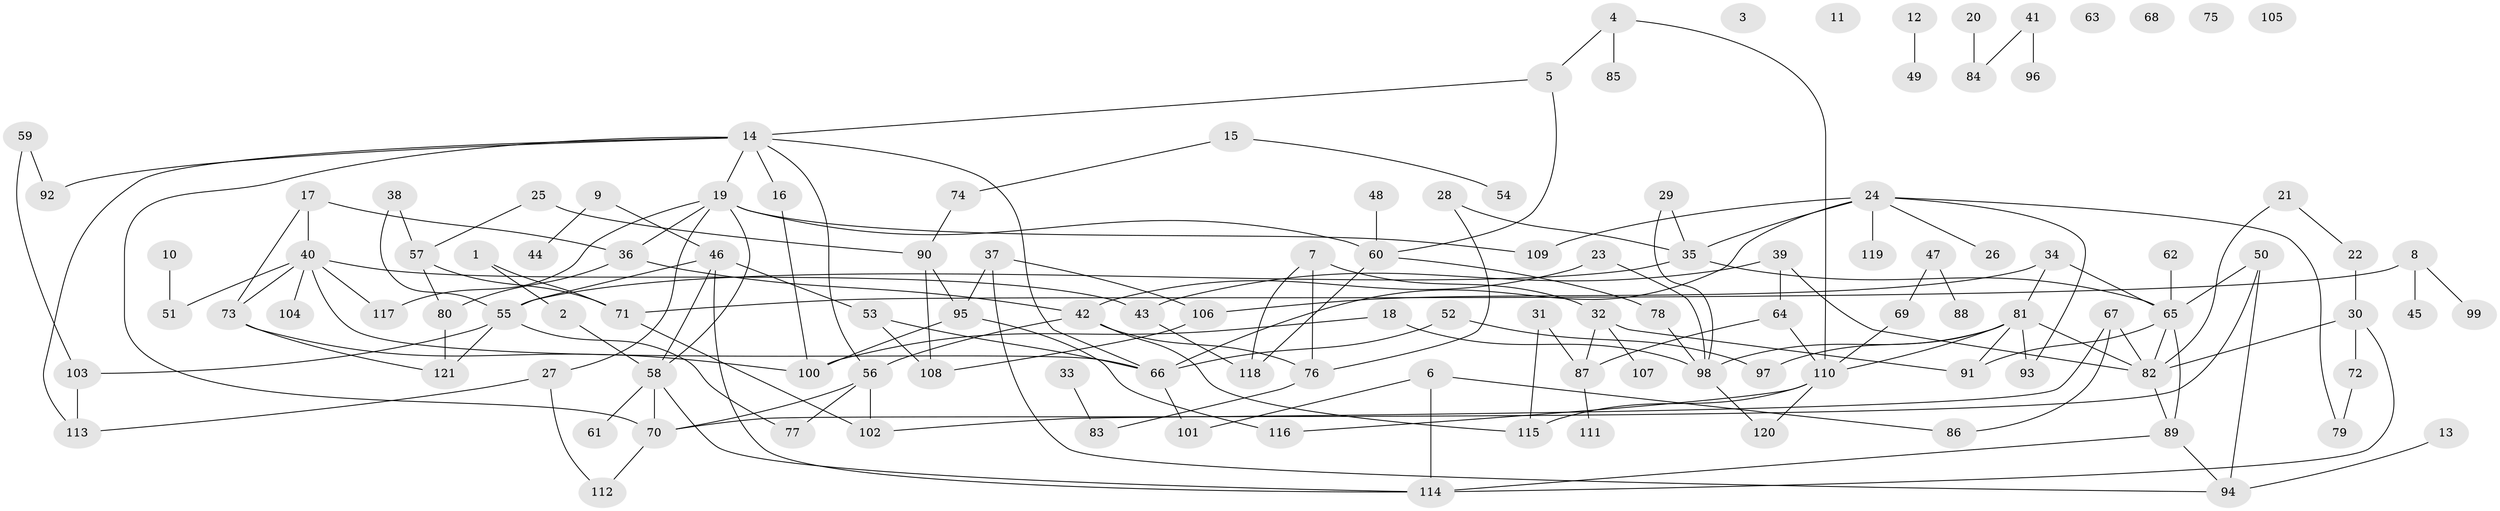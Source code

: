 // coarse degree distribution, {2: 0.30952380952380953, 0: 0.08333333333333333, 9: 0.023809523809523808, 6: 0.047619047619047616, 5: 0.08333333333333333, 1: 0.16666666666666666, 7: 0.047619047619047616, 4: 0.10714285714285714, 11: 0.023809523809523808, 3: 0.10714285714285714}
// Generated by graph-tools (version 1.1) at 2025/16/03/04/25 18:16:36]
// undirected, 121 vertices, 169 edges
graph export_dot {
graph [start="1"]
  node [color=gray90,style=filled];
  1;
  2;
  3;
  4;
  5;
  6;
  7;
  8;
  9;
  10;
  11;
  12;
  13;
  14;
  15;
  16;
  17;
  18;
  19;
  20;
  21;
  22;
  23;
  24;
  25;
  26;
  27;
  28;
  29;
  30;
  31;
  32;
  33;
  34;
  35;
  36;
  37;
  38;
  39;
  40;
  41;
  42;
  43;
  44;
  45;
  46;
  47;
  48;
  49;
  50;
  51;
  52;
  53;
  54;
  55;
  56;
  57;
  58;
  59;
  60;
  61;
  62;
  63;
  64;
  65;
  66;
  67;
  68;
  69;
  70;
  71;
  72;
  73;
  74;
  75;
  76;
  77;
  78;
  79;
  80;
  81;
  82;
  83;
  84;
  85;
  86;
  87;
  88;
  89;
  90;
  91;
  92;
  93;
  94;
  95;
  96;
  97;
  98;
  99;
  100;
  101;
  102;
  103;
  104;
  105;
  106;
  107;
  108;
  109;
  110;
  111;
  112;
  113;
  114;
  115;
  116;
  117;
  118;
  119;
  120;
  121;
  1 -- 2;
  1 -- 71;
  2 -- 58;
  4 -- 5;
  4 -- 85;
  4 -- 110;
  5 -- 14;
  5 -- 60;
  6 -- 86;
  6 -- 101;
  6 -- 114;
  7 -- 32;
  7 -- 76;
  7 -- 118;
  8 -- 45;
  8 -- 71;
  8 -- 99;
  9 -- 44;
  9 -- 46;
  10 -- 51;
  12 -- 49;
  13 -- 94;
  14 -- 16;
  14 -- 19;
  14 -- 56;
  14 -- 66;
  14 -- 70;
  14 -- 92;
  14 -- 113;
  15 -- 54;
  15 -- 74;
  16 -- 100;
  17 -- 36;
  17 -- 40;
  17 -- 73;
  18 -- 98;
  18 -- 100;
  19 -- 27;
  19 -- 36;
  19 -- 58;
  19 -- 60;
  19 -- 109;
  19 -- 117;
  20 -- 84;
  21 -- 22;
  21 -- 82;
  22 -- 30;
  23 -- 42;
  23 -- 98;
  24 -- 26;
  24 -- 35;
  24 -- 66;
  24 -- 79;
  24 -- 93;
  24 -- 109;
  24 -- 119;
  25 -- 57;
  25 -- 90;
  27 -- 112;
  27 -- 113;
  28 -- 35;
  28 -- 76;
  29 -- 35;
  29 -- 98;
  30 -- 72;
  30 -- 82;
  30 -- 114;
  31 -- 87;
  31 -- 115;
  32 -- 87;
  32 -- 91;
  32 -- 107;
  33 -- 83;
  34 -- 65;
  34 -- 81;
  34 -- 106;
  35 -- 55;
  35 -- 65;
  36 -- 42;
  36 -- 80;
  37 -- 94;
  37 -- 95;
  37 -- 106;
  38 -- 55;
  38 -- 57;
  39 -- 43;
  39 -- 64;
  39 -- 82;
  40 -- 43;
  40 -- 51;
  40 -- 66;
  40 -- 73;
  40 -- 104;
  40 -- 117;
  41 -- 84;
  41 -- 96;
  42 -- 56;
  42 -- 76;
  42 -- 115;
  43 -- 118;
  46 -- 53;
  46 -- 55;
  46 -- 58;
  46 -- 114;
  47 -- 69;
  47 -- 88;
  48 -- 60;
  50 -- 65;
  50 -- 70;
  50 -- 94;
  52 -- 66;
  52 -- 97;
  53 -- 66;
  53 -- 108;
  55 -- 77;
  55 -- 103;
  55 -- 121;
  56 -- 70;
  56 -- 77;
  56 -- 102;
  57 -- 71;
  57 -- 80;
  58 -- 61;
  58 -- 70;
  58 -- 114;
  59 -- 92;
  59 -- 103;
  60 -- 78;
  60 -- 118;
  62 -- 65;
  64 -- 87;
  64 -- 110;
  65 -- 82;
  65 -- 89;
  65 -- 91;
  66 -- 101;
  67 -- 82;
  67 -- 86;
  67 -- 102;
  69 -- 110;
  70 -- 112;
  71 -- 102;
  72 -- 79;
  73 -- 100;
  73 -- 121;
  74 -- 90;
  76 -- 83;
  78 -- 98;
  80 -- 121;
  81 -- 82;
  81 -- 91;
  81 -- 93;
  81 -- 97;
  81 -- 98;
  81 -- 110;
  82 -- 89;
  87 -- 111;
  89 -- 94;
  89 -- 114;
  90 -- 95;
  90 -- 108;
  95 -- 100;
  95 -- 116;
  98 -- 120;
  103 -- 113;
  106 -- 108;
  110 -- 115;
  110 -- 116;
  110 -- 120;
}
